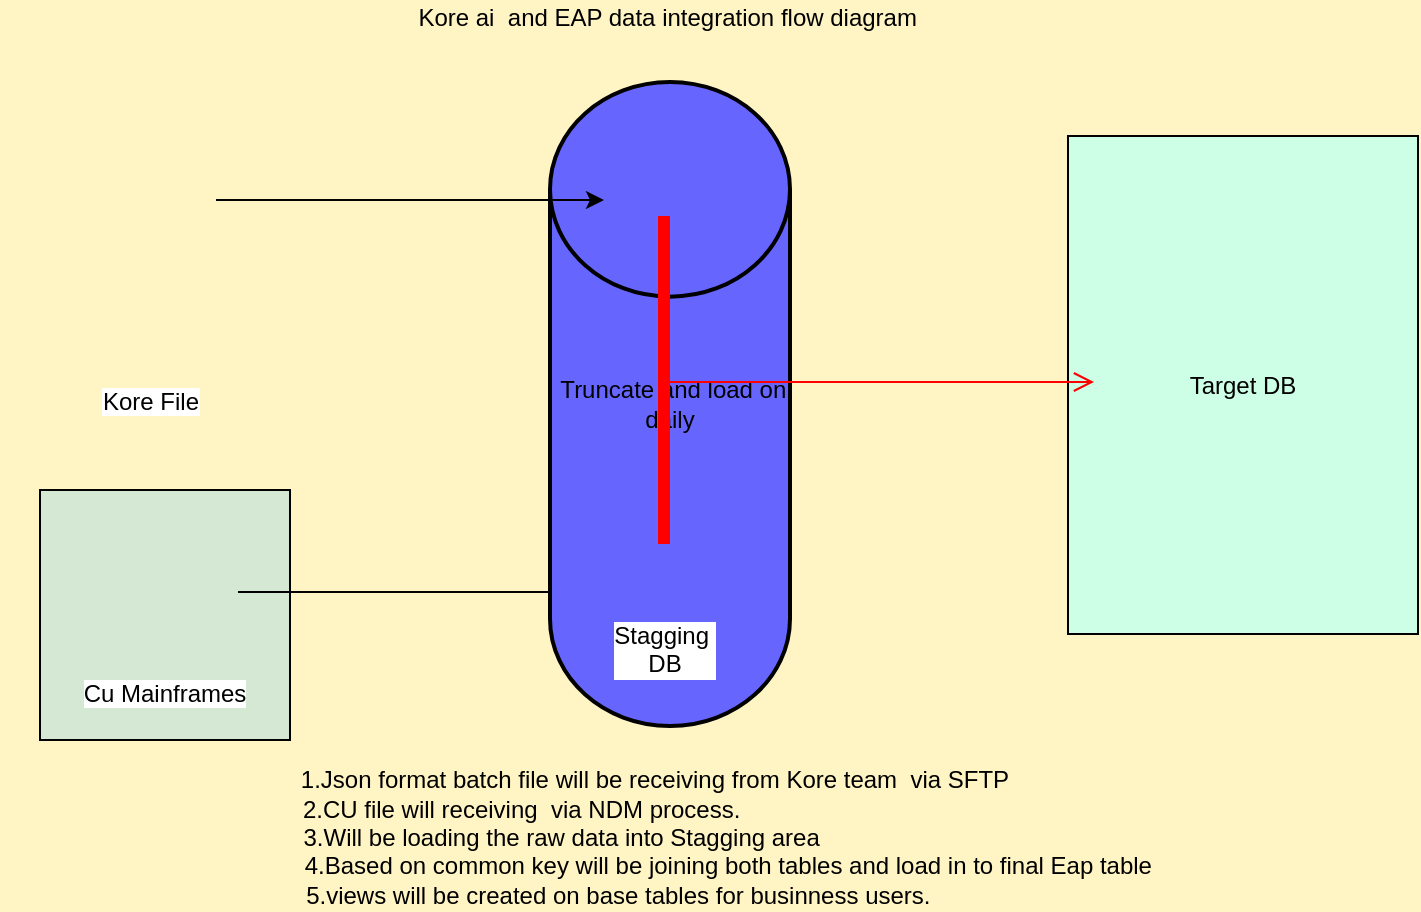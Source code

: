 <mxfile version="13.7.9" type="github">
  <diagram id="xPtpbPQqeg2HB38CVVp6" name="Page-1">
    <mxGraphModel dx="868" dy="482" grid="0" gridSize="10" guides="1" tooltips="1" connect="1" arrows="1" fold="1" page="1" pageScale="1" pageWidth="827" pageHeight="1169" background="#FFF4C3" math="0" shadow="0">
      <root>
        <mxCell id="0" />
        <mxCell id="1" parent="0" />
        <mxCell id="mUWJ3L8nFUAqm5AwVYuB-28" value="Kore File" style="shape=image;html=1;verticalAlign=top;verticalLabelPosition=bottom;labelBackgroundColor=#ffffff;imageAspect=0;aspect=fixed;image=https://cdn2.iconfinder.com/data/icons/whcompare-servers-web-hosting/50/sftp-128.png;fillColor=#CCFFE6;" vertex="1" parent="1">
          <mxGeometry x="92" y="68" width="149" height="149" as="geometry" />
        </mxCell>
        <mxCell id="mUWJ3L8nFUAqm5AwVYuB-27" value="Target DB" style="rounded=0;whiteSpace=wrap;html=1;fillColor=#CCFFE6;" vertex="1" parent="1">
          <mxGeometry x="626" y="98" width="175" height="249" as="geometry" />
        </mxCell>
        <mxCell id="mUWJ3L8nFUAqm5AwVYuB-1" value="" style="shape=image;html=1;verticalAlign=top;verticalLabelPosition=bottom;labelBackgroundColor=#ffffff;imageAspect=0;aspect=fixed;image=https://cdn0.iconfinder.com/data/icons/file-61/20/file_json-128.png;fillColor=#6666FF;" vertex="1" parent="1">
          <mxGeometry x="147" y="133" width="39" height="39" as="geometry" />
        </mxCell>
        <mxCell id="mUWJ3L8nFUAqm5AwVYuB-4" value="" style="whiteSpace=wrap;html=1;aspect=fixed;fillColor=#D5E8D4;" vertex="1" parent="1">
          <mxGeometry x="112" y="275" width="125" height="125" as="geometry" />
        </mxCell>
        <mxCell id="mUWJ3L8nFUAqm5AwVYuB-21" style="edgeStyle=orthogonalEdgeStyle;rounded=0;orthogonalLoop=1;jettySize=auto;html=1;entryX=0;entryY=0.75;entryDx=0;entryDy=0;" edge="1" parent="1" source="mUWJ3L8nFUAqm5AwVYuB-5" target="mUWJ3L8nFUAqm5AwVYuB-9">
          <mxGeometry relative="1" as="geometry" />
        </mxCell>
        <mxCell id="mUWJ3L8nFUAqm5AwVYuB-5" value="Cu Mainframes" style="shape=image;html=1;verticalAlign=top;verticalLabelPosition=bottom;labelBackgroundColor=#ffffff;imageAspect=0;aspect=fixed;image=https://cdn1.iconfinder.com/data/icons/hawcons/32/698692-icon-101-document-file-dat-128.png;fillColor=#6666FF;" vertex="1" parent="1">
          <mxGeometry x="137" y="289" width="74" height="74" as="geometry" />
        </mxCell>
        <mxCell id="mUWJ3L8nFUAqm5AwVYuB-7" value="&amp;nbsp;Truncate and load on daily" style="strokeWidth=2;html=1;shape=mxgraph.flowchart.database;whiteSpace=wrap;fillColor=#6666FF;" vertex="1" parent="1">
          <mxGeometry x="367" y="71" width="120" height="322" as="geometry" />
        </mxCell>
        <mxCell id="mUWJ3L8nFUAqm5AwVYuB-8" value="" style="shape=image;html=1;verticalAlign=top;verticalLabelPosition=bottom;labelBackgroundColor=#ffffff;imageAspect=0;aspect=fixed;image=https://cdn1.iconfinder.com/data/icons/famfamfam_mini_icons/tables.gif;fillColor=#6666FF;" vertex="1" parent="1">
          <mxGeometry x="408" y="106" width="32" height="32" as="geometry" />
        </mxCell>
        <mxCell id="mUWJ3L8nFUAqm5AwVYuB-9" value="Stagging&amp;nbsp;&lt;br&gt;DB" style="shape=image;html=1;verticalAlign=top;verticalLabelPosition=bottom;labelBackgroundColor=#ffffff;imageAspect=0;aspect=fixed;image=https://cdn1.iconfinder.com/data/icons/famfamfam_mini_icons/tables.gif;fillColor=#6666FF;" vertex="1" parent="1">
          <mxGeometry x="408" y="302" width="32" height="32" as="geometry" />
        </mxCell>
        <mxCell id="mUWJ3L8nFUAqm5AwVYuB-13" value="" style="shape=image;html=1;verticalAlign=top;verticalLabelPosition=bottom;labelBackgroundColor=#ffffff;imageAspect=0;aspect=fixed;image=https://cdn2.iconfinder.com/data/icons/outline-apps-and-programming/32/Applications_and_Programming_database_data_base-128.png;fillColor=#6666FF;" vertex="1" parent="1">
          <mxGeometry x="619" y="136" width="170" height="170" as="geometry" />
        </mxCell>
        <mxCell id="mUWJ3L8nFUAqm5AwVYuB-19" value="" style="shape=line;html=1;strokeWidth=6;strokeColor=#ff0000;fillColor=#6666FF;direction=south;" vertex="1" parent="1">
          <mxGeometry x="419" y="138" width="10" height="164" as="geometry" />
        </mxCell>
        <mxCell id="mUWJ3L8nFUAqm5AwVYuB-22" style="edgeStyle=orthogonalEdgeStyle;rounded=0;orthogonalLoop=1;jettySize=auto;html=1;entryX=0;entryY=0.75;entryDx=0;entryDy=0;" edge="1" parent="1">
          <mxGeometry relative="1" as="geometry">
            <mxPoint x="200" y="130" as="sourcePoint" />
            <mxPoint x="394" y="130" as="targetPoint" />
          </mxGeometry>
        </mxCell>
        <mxCell id="mUWJ3L8nFUAqm5AwVYuB-26" value="" style="edgeStyle=orthogonalEdgeStyle;html=1;verticalAlign=bottom;endArrow=open;endSize=8;strokeColor=#ff0000;exitX=0.506;exitY=0.2;exitDx=0;exitDy=0;exitPerimeter=0;" edge="1" source="mUWJ3L8nFUAqm5AwVYuB-19" parent="1">
          <mxGeometry relative="1" as="geometry">
            <mxPoint x="639" y="221" as="targetPoint" />
            <mxPoint x="508" y="220" as="sourcePoint" />
          </mxGeometry>
        </mxCell>
        <mxCell id="mUWJ3L8nFUAqm5AwVYuB-29" value="&lt;br&gt;&lt;br&gt;&lt;br&gt;1.Json format batch file will be receiving from Kore team&amp;nbsp; via SFTP&amp;nbsp; &amp;nbsp;&lt;br&gt;2.CU file will receiving&amp;nbsp; via NDM process.&amp;nbsp; &amp;nbsp; &amp;nbsp; &amp;nbsp; &amp;nbsp; &amp;nbsp; &amp;nbsp; &amp;nbsp; &amp;nbsp; &amp;nbsp; &amp;nbsp; &amp;nbsp; &amp;nbsp; &amp;nbsp; &amp;nbsp; &amp;nbsp; &amp;nbsp; &amp;nbsp; &amp;nbsp; &amp;nbsp; &amp;nbsp; &amp;nbsp;&lt;br&gt;3.Will be loading the raw data into Stagging area&amp;nbsp; &amp;nbsp; &amp;nbsp; &amp;nbsp; &amp;nbsp; &amp;nbsp; &amp;nbsp; &amp;nbsp; &amp;nbsp; &amp;nbsp; &amp;nbsp; &amp;nbsp; &amp;nbsp; &amp;nbsp; &amp;nbsp; &amp;nbsp;&lt;br&gt;&amp;nbsp; &amp;nbsp; &amp;nbsp; &amp;nbsp; &amp;nbsp; &amp;nbsp; &amp;nbsp; &amp;nbsp; &amp;nbsp; &amp;nbsp; 4.Based on common key will be joining both tables and load in to final Eap table&amp;nbsp;&lt;br&gt;5.views will be created on base tables for businness users.&amp;nbsp; &amp;nbsp; &amp;nbsp; &amp;nbsp; &amp;nbsp; &amp;nbsp; &amp;nbsp;&amp;nbsp;" style="text;html=1;align=center;verticalAlign=middle;resizable=0;points=[];autosize=1;" vertex="1" parent="1">
          <mxGeometry x="172" y="369" width="504" height="116" as="geometry" />
        </mxCell>
        <mxCell id="mUWJ3L8nFUAqm5AwVYuB-30" value="Kore ai&amp;nbsp; and EAP data integration flow diagram&amp;nbsp;" style="text;html=1;align=center;verticalAlign=middle;resizable=0;points=[];autosize=1;" vertex="1" parent="1">
          <mxGeometry x="295.5" y="30" width="263" height="18" as="geometry" />
        </mxCell>
      </root>
    </mxGraphModel>
  </diagram>
</mxfile>

